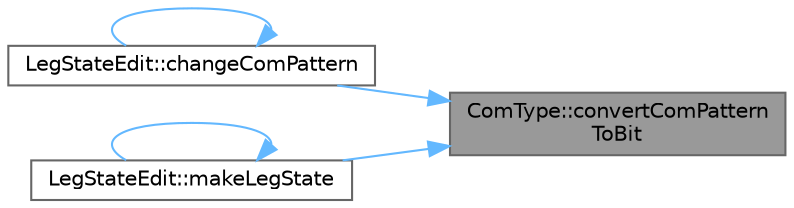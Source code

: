 digraph "ComType::convertComPatternToBit"
{
 // LATEX_PDF_SIZE
  bgcolor="transparent";
  edge [fontname=Helvetica,fontsize=10,labelfontname=Helvetica,labelfontsize=10];
  node [fontname=Helvetica,fontsize=10,shape=box,height=0.2,width=0.4];
  rankdir="RL";
  Node1 [id="Node000001",label="ComType::convertComPattern\lToBit",height=0.2,width=0.4,color="gray40", fillcolor="grey60", style="filled", fontcolor="black",tooltip="重心パターンをbitに変換する関数"];
  Node1 -> Node2 [id="edge1_Node000001_Node000002",dir="back",color="steelblue1",style="solid",tooltip=" "];
  Node2 [id="Node000002",label="LegStateEdit::changeComPattern",height=0.2,width=0.4,color="grey40", fillcolor="white", style="filled",URL="$_leg_state_8h.html#a4dc3b8d8d957f1baa53f440a7afc02b5",tooltip="重心のデータを変更する．"];
  Node2 -> Node2 [id="edge2_Node000002_Node000002",dir="back",color="steelblue1",style="solid",tooltip=" "];
  Node1 -> Node3 [id="edge3_Node000001_Node000003",dir="back",color="steelblue1",style="solid",tooltip=" "];
  Node3 [id="Node000003",label="LegStateEdit::makeLegState",height=0.2,width=0.4,color="grey40", fillcolor="white", style="filled",URL="$_leg_state_8h.html#ab5a59d93f0d7d639e1be3bb0e1d24aa6",tooltip="脚状態を作成して返す関数．脚状態は重心パターン，脚の接地・遊脚，離散化した脚位置のデータが含まれる．"];
  Node3 -> Node3 [id="edge4_Node000003_Node000003",dir="back",color="steelblue1",style="solid",tooltip=" "];
}
